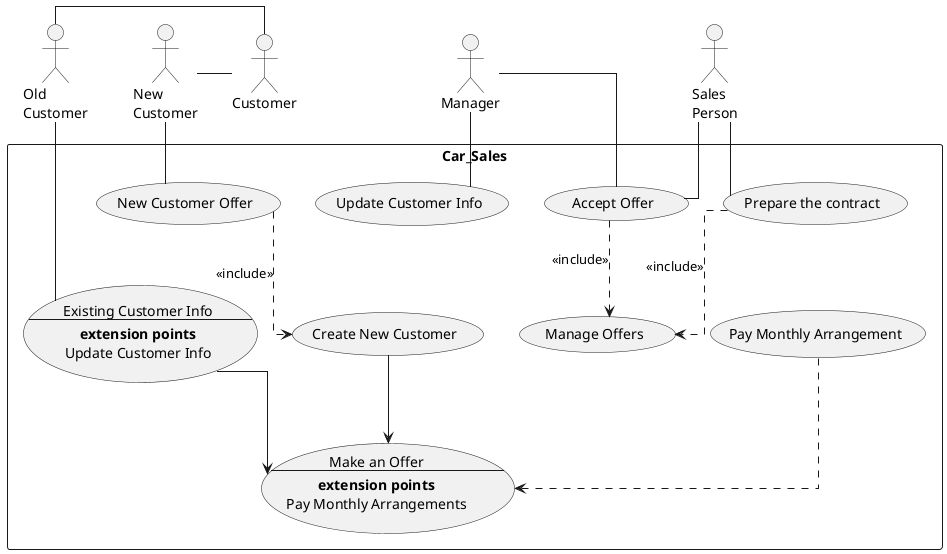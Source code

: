    @startuml Use_Case_Diagram
   rectangle Car_Sales{
   usecase MonthlyArrangement as "Pay Monthly Arrangement"
   usecase monthlyDesc as "Make an Offer 
   ----
   **extension points**
   Pay Monthly Arrangements"
   usecase update_cus_info as "Update Customer Info"
   usecase exist_cus_info as "Existing Customer Info
   ----
   **extension points**
   Update Customer Info"
   usecase accept_offer as "Accept Offer"
   usecase prepare_contract as "Prepare the contract"
   usecase manage_offers as "Manage Offers"
   usecase new_customer_offer as "New Customer Offer"
   usecase create_new_customer_offer as "Create New Customer"
   }

   actor manager as "Manager"
   actor sales as "Sales
   Person"
   actor Customer
   actor NewCustomer as "New 
   Customer"
   actor oldCustomer as "Old 
   Customer"
   skinparam linetype polyline
   skinparam linetype ortho
   manager--update_cus_info
   manager--accept_offer
   sales--accept_offer
   sales--prepare_contract
   NewCustomer--new_customer_offer
   accept_offer-.>manage_offers : <<include>>
   prepare_contract-.>manage_offers : <<include>>
   new_customer_offer-.>create_new_customer_offer : <<include>>
   oldCustomer--exist_cus_info
   MonthlyArrangement-.>monthlyDesc
   exist_cus_info-->monthlyDesc
   create_new_customer_offer-->monthlyDesc
   NewCustomer-right-Customer
   oldCustomer-right-Customer
   @enduml
